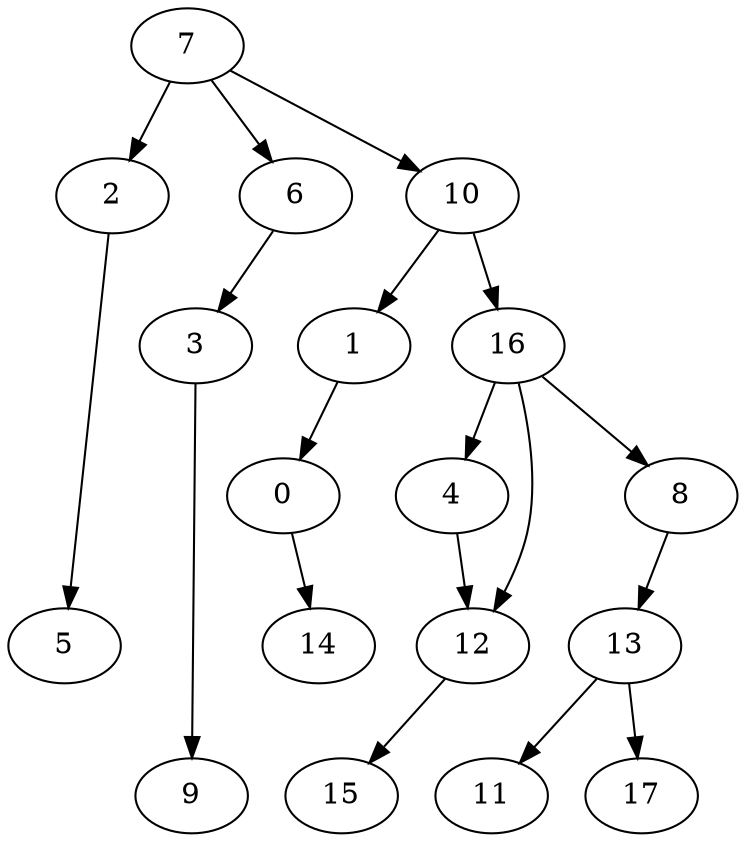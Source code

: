 digraph g {
0;
1;
2;
3;
4;
5;
6;
7;
8;
9;
10;
11;
12;
13;
14;
15;
16;
17;
0 -> 14 [weight=0];
1 -> 0 [weight=0];
2 -> 5 [weight=0];
3 -> 9 [weight=0];
4 -> 12 [weight=0];
6 -> 3 [weight=0];
7 -> 10 [weight=0];
7 -> 2 [weight=0];
7 -> 6 [weight=0];
8 -> 13 [weight=0];
10 -> 1 [weight=0];
10 -> 16 [weight=0];
12 -> 15 [weight=0];
13 -> 11 [weight=0];
13 -> 17 [weight=0];
16 -> 12 [weight=0];
16 -> 4 [weight=0];
16 -> 8 [weight=0];
}
